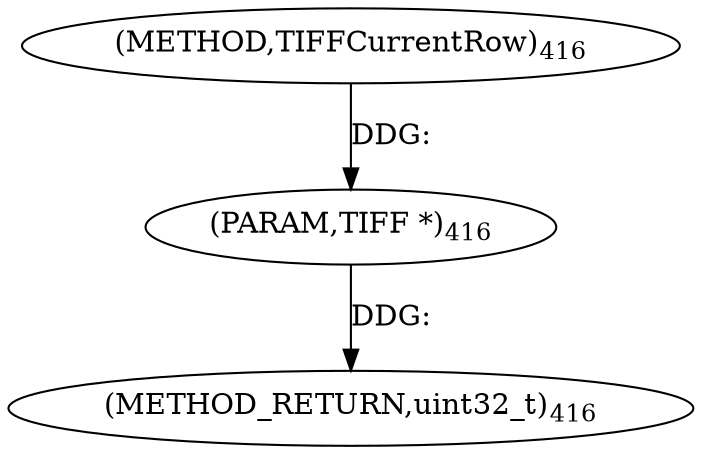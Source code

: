 digraph "TIFFCurrentRow" {  
"8727" [label = <(METHOD,TIFFCurrentRow)<SUB>416</SUB>> ]
"8729" [label = <(METHOD_RETURN,uint32_t)<SUB>416</SUB>> ]
"8728" [label = <(PARAM,TIFF *)<SUB>416</SUB>> ]
  "8728" -> "8729"  [ label = "DDG: "] 
  "8727" -> "8728"  [ label = "DDG: "] 
}
